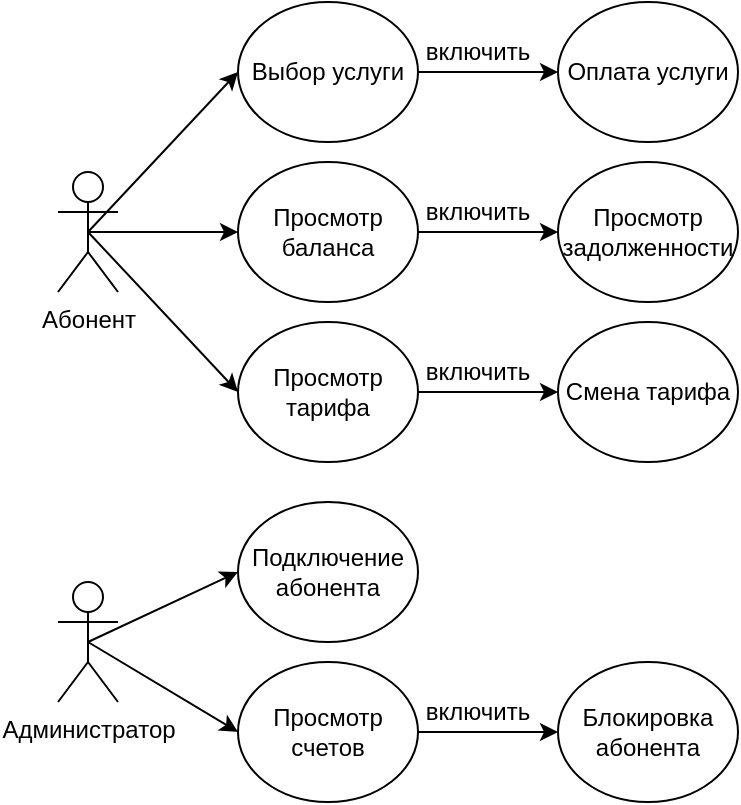 <mxfile version="26.0.6">
  <diagram name="Страница — 1" id="wG8kSV58FVh2-o_nSNbZ">
    <mxGraphModel dx="553" dy="754" grid="1" gridSize="10" guides="1" tooltips="1" connect="1" arrows="1" fold="1" page="1" pageScale="1" pageWidth="827" pageHeight="1169" math="0" shadow="0">
      <root>
        <mxCell id="0" />
        <mxCell id="1" parent="0" />
        <mxCell id="5KSu1g0Nts5fEJLSf6ZU-1" value="Администратор" style="shape=umlActor;verticalLabelPosition=bottom;verticalAlign=top;html=1;" vertex="1" parent="1">
          <mxGeometry x="40" y="300" width="30" height="60" as="geometry" />
        </mxCell>
        <mxCell id="5KSu1g0Nts5fEJLSf6ZU-3" value="Подключение абонента" style="ellipse;whiteSpace=wrap;html=1;" vertex="1" parent="1">
          <mxGeometry x="130" y="260" width="90" height="70" as="geometry" />
        </mxCell>
        <mxCell id="5KSu1g0Nts5fEJLSf6ZU-4" value="" style="endArrow=classic;html=1;rounded=0;exitX=0.5;exitY=0.5;exitDx=0;exitDy=0;exitPerimeter=0;entryX=0;entryY=0.5;entryDx=0;entryDy=0;" edge="1" parent="1" source="5KSu1g0Nts5fEJLSf6ZU-1" target="5KSu1g0Nts5fEJLSf6ZU-3">
          <mxGeometry width="50" height="50" relative="1" as="geometry">
            <mxPoint x="300" y="315" as="sourcePoint" />
            <mxPoint x="350" y="265" as="targetPoint" />
          </mxGeometry>
        </mxCell>
        <mxCell id="5KSu1g0Nts5fEJLSf6ZU-5" value="Абонент&lt;div&gt;&lt;br&gt;&lt;/div&gt;" style="shape=umlActor;verticalLabelPosition=bottom;verticalAlign=top;html=1;outlineConnect=0;" vertex="1" parent="1">
          <mxGeometry x="40" y="95" width="30" height="60" as="geometry" />
        </mxCell>
        <mxCell id="5KSu1g0Nts5fEJLSf6ZU-6" value="Выбор услуги" style="ellipse;whiteSpace=wrap;html=1;" vertex="1" parent="1">
          <mxGeometry x="130" y="10" width="90" height="70" as="geometry" />
        </mxCell>
        <mxCell id="5KSu1g0Nts5fEJLSf6ZU-10" value="" style="endArrow=classic;html=1;rounded=0;entryX=0;entryY=0.5;entryDx=0;entryDy=0;exitX=0.5;exitY=0.5;exitDx=0;exitDy=0;exitPerimeter=0;" edge="1" parent="1" source="5KSu1g0Nts5fEJLSf6ZU-5" target="5KSu1g0Nts5fEJLSf6ZU-6">
          <mxGeometry width="50" height="50" relative="1" as="geometry">
            <mxPoint x="110" y="-105" as="sourcePoint" />
            <mxPoint x="130" y="-115" as="targetPoint" />
          </mxGeometry>
        </mxCell>
        <mxCell id="5KSu1g0Nts5fEJLSf6ZU-12" value="Оплата услуги" style="ellipse;whiteSpace=wrap;html=1;" vertex="1" parent="1">
          <mxGeometry x="290" y="10" width="90" height="70" as="geometry" />
        </mxCell>
        <mxCell id="5KSu1g0Nts5fEJLSf6ZU-13" value="Просмотр баланса" style="ellipse;whiteSpace=wrap;html=1;" vertex="1" parent="1">
          <mxGeometry x="130" y="90" width="90" height="70" as="geometry" />
        </mxCell>
        <mxCell id="5KSu1g0Nts5fEJLSf6ZU-14" value="Просмотр тарифа" style="ellipse;whiteSpace=wrap;html=1;" vertex="1" parent="1">
          <mxGeometry x="130" y="170" width="90" height="70" as="geometry" />
        </mxCell>
        <mxCell id="5KSu1g0Nts5fEJLSf6ZU-15" value="Смена тарифа" style="ellipse;whiteSpace=wrap;html=1;" vertex="1" parent="1">
          <mxGeometry x="290" y="170" width="90" height="70" as="geometry" />
        </mxCell>
        <mxCell id="5KSu1g0Nts5fEJLSf6ZU-16" value="Просмотр задолженности" style="ellipse;whiteSpace=wrap;html=1;" vertex="1" parent="1">
          <mxGeometry x="290" y="90" width="90" height="70" as="geometry" />
        </mxCell>
        <mxCell id="5KSu1g0Nts5fEJLSf6ZU-17" value="" style="endArrow=classic;html=1;rounded=0;entryX=0;entryY=0.5;entryDx=0;entryDy=0;exitX=1;exitY=0.5;exitDx=0;exitDy=0;" edge="1" parent="1" source="5KSu1g0Nts5fEJLSf6ZU-6" target="5KSu1g0Nts5fEJLSf6ZU-12">
          <mxGeometry width="50" height="50" relative="1" as="geometry">
            <mxPoint x="220" y="-100" as="sourcePoint" />
            <mxPoint x="275" y="-100" as="targetPoint" />
          </mxGeometry>
        </mxCell>
        <mxCell id="5KSu1g0Nts5fEJLSf6ZU-22" value="" style="endArrow=classic;html=1;rounded=0;entryX=0;entryY=0.5;entryDx=0;entryDy=0;exitX=0.5;exitY=0.5;exitDx=0;exitDy=0;exitPerimeter=0;" edge="1" parent="1" source="5KSu1g0Nts5fEJLSf6ZU-5" target="5KSu1g0Nts5fEJLSf6ZU-13">
          <mxGeometry width="50" height="50" relative="1" as="geometry">
            <mxPoint x="35" as="sourcePoint" />
            <mxPoint x="100" as="targetPoint" />
          </mxGeometry>
        </mxCell>
        <mxCell id="5KSu1g0Nts5fEJLSf6ZU-23" value="" style="endArrow=classic;html=1;rounded=0;entryX=0;entryY=0.5;entryDx=0;entryDy=0;exitX=0.5;exitY=0.5;exitDx=0;exitDy=0;exitPerimeter=0;" edge="1" parent="1" source="5KSu1g0Nts5fEJLSf6ZU-5" target="5KSu1g0Nts5fEJLSf6ZU-14">
          <mxGeometry width="50" height="50" relative="1" as="geometry">
            <mxPoint x="60" y="85" as="sourcePoint" />
            <mxPoint x="125" y="85" as="targetPoint" />
          </mxGeometry>
        </mxCell>
        <mxCell id="5KSu1g0Nts5fEJLSf6ZU-24" value="" style="endArrow=classic;html=1;rounded=0;entryX=0;entryY=0.5;entryDx=0;entryDy=0;exitX=1;exitY=0.5;exitDx=0;exitDy=0;" edge="1" parent="1" source="5KSu1g0Nts5fEJLSf6ZU-14" target="5KSu1g0Nts5fEJLSf6ZU-15">
          <mxGeometry width="50" height="50" relative="1" as="geometry">
            <mxPoint x="-135" y="85" as="sourcePoint" />
            <mxPoint x="-70" y="85" as="targetPoint" />
          </mxGeometry>
        </mxCell>
        <mxCell id="5KSu1g0Nts5fEJLSf6ZU-25" value="" style="endArrow=classic;html=1;rounded=0;entryX=0;entryY=0.5;entryDx=0;entryDy=0;exitX=1;exitY=0.5;exitDx=0;exitDy=0;" edge="1" parent="1" source="5KSu1g0Nts5fEJLSf6ZU-13" target="5KSu1g0Nts5fEJLSf6ZU-16">
          <mxGeometry width="50" height="50" relative="1" as="geometry">
            <mxPoint x="-125" y="95" as="sourcePoint" />
            <mxPoint x="-60" y="95" as="targetPoint" />
          </mxGeometry>
        </mxCell>
        <mxCell id="5KSu1g0Nts5fEJLSf6ZU-26" value="включить" style="text;html=1;align=center;verticalAlign=middle;whiteSpace=wrap;rounded=0;" vertex="1" parent="1">
          <mxGeometry x="220" y="20" width="60" height="30" as="geometry" />
        </mxCell>
        <mxCell id="5KSu1g0Nts5fEJLSf6ZU-27" value="включить" style="text;html=1;align=center;verticalAlign=middle;whiteSpace=wrap;rounded=0;" vertex="1" parent="1">
          <mxGeometry x="220" y="100" width="60" height="30" as="geometry" />
        </mxCell>
        <mxCell id="5KSu1g0Nts5fEJLSf6ZU-29" value="включить" style="text;html=1;align=center;verticalAlign=middle;whiteSpace=wrap;rounded=0;" vertex="1" parent="1">
          <mxGeometry x="220" y="180" width="60" height="30" as="geometry" />
        </mxCell>
        <mxCell id="5KSu1g0Nts5fEJLSf6ZU-30" value="Просмотр счетов" style="ellipse;whiteSpace=wrap;html=1;" vertex="1" parent="1">
          <mxGeometry x="130" y="340" width="90" height="70" as="geometry" />
        </mxCell>
        <mxCell id="5KSu1g0Nts5fEJLSf6ZU-31" value="Блокировка абонента" style="ellipse;whiteSpace=wrap;html=1;" vertex="1" parent="1">
          <mxGeometry x="290" y="340" width="90" height="70" as="geometry" />
        </mxCell>
        <mxCell id="5KSu1g0Nts5fEJLSf6ZU-32" value="" style="endArrow=classic;html=1;rounded=0;exitX=1;exitY=0.5;exitDx=0;exitDy=0;entryX=0;entryY=0.5;entryDx=0;entryDy=0;" edge="1" parent="1" source="5KSu1g0Nts5fEJLSf6ZU-30" target="5KSu1g0Nts5fEJLSf6ZU-31">
          <mxGeometry width="50" height="50" relative="1" as="geometry">
            <mxPoint x="220" y="510" as="sourcePoint" />
            <mxPoint x="295" y="510" as="targetPoint" />
          </mxGeometry>
        </mxCell>
        <mxCell id="5KSu1g0Nts5fEJLSf6ZU-33" value="" style="endArrow=classic;html=1;rounded=0;exitX=0.5;exitY=0.5;exitDx=0;exitDy=0;exitPerimeter=0;entryX=0;entryY=0.5;entryDx=0;entryDy=0;" edge="1" parent="1" source="5KSu1g0Nts5fEJLSf6ZU-1" target="5KSu1g0Nts5fEJLSf6ZU-30">
          <mxGeometry width="50" height="50" relative="1" as="geometry">
            <mxPoint x="75" y="345" as="sourcePoint" />
            <mxPoint x="150" y="345" as="targetPoint" />
          </mxGeometry>
        </mxCell>
        <mxCell id="5KSu1g0Nts5fEJLSf6ZU-34" value="включить" style="text;html=1;align=center;verticalAlign=middle;whiteSpace=wrap;rounded=0;" vertex="1" parent="1">
          <mxGeometry x="220" y="350" width="60" height="30" as="geometry" />
        </mxCell>
      </root>
    </mxGraphModel>
  </diagram>
</mxfile>
